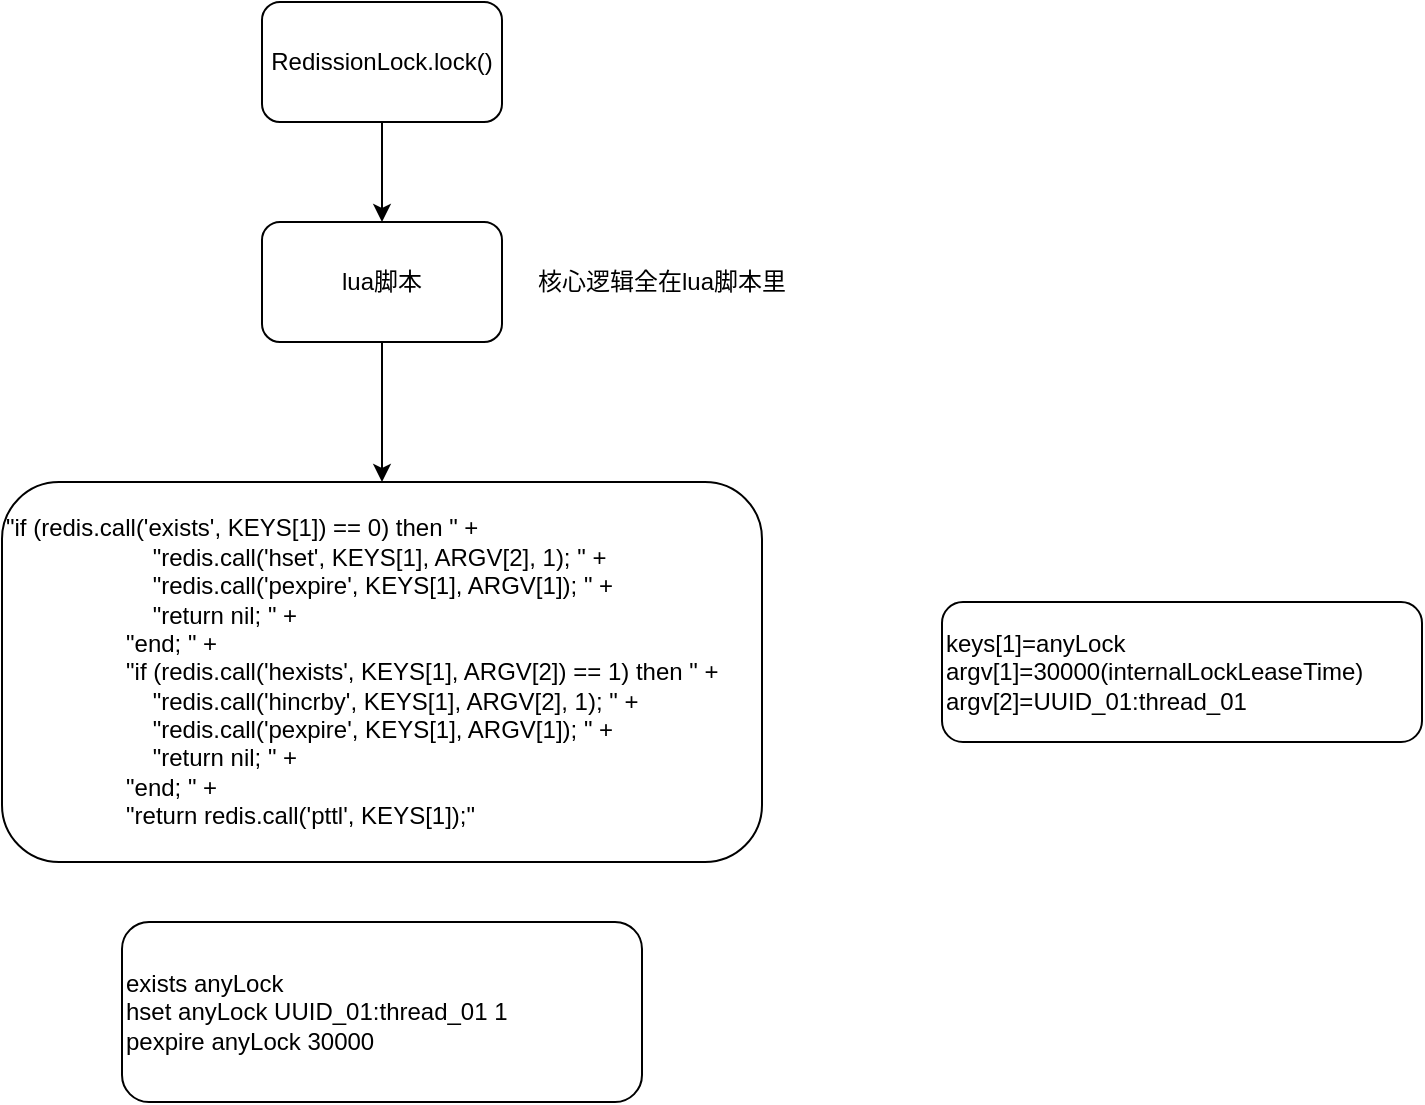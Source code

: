 <mxfile version="12.2.0" type="github" pages="1">
  <diagram id="KCdoyD0Rbv-wsVa_FZfM" name="第 1 页">
    <mxGraphModel dx="1422" dy="762" grid="1" gridSize="10" guides="1" tooltips="1" connect="1" arrows="1" fold="1" page="1" pageScale="1" pageWidth="827" pageHeight="1169" math="0" shadow="0">
      <root>
        <mxCell id="0"/>
        <mxCell id="1" parent="0"/>
        <mxCell id="EdpGuVGGY4_nnbL_nJ0O-4" style="edgeStyle=orthogonalEdgeStyle;rounded=0;orthogonalLoop=1;jettySize=auto;html=1;entryX=0.5;entryY=0;entryDx=0;entryDy=0;" edge="1" parent="1" source="EdpGuVGGY4_nnbL_nJ0O-1" target="EdpGuVGGY4_nnbL_nJ0O-2">
          <mxGeometry relative="1" as="geometry"/>
        </mxCell>
        <mxCell id="EdpGuVGGY4_nnbL_nJ0O-1" value="RedissionLock.lock()" style="rounded=1;whiteSpace=wrap;html=1;" vertex="1" parent="1">
          <mxGeometry x="200" y="40" width="120" height="60" as="geometry"/>
        </mxCell>
        <mxCell id="EdpGuVGGY4_nnbL_nJ0O-5" style="edgeStyle=orthogonalEdgeStyle;rounded=0;orthogonalLoop=1;jettySize=auto;html=1;" edge="1" parent="1" source="EdpGuVGGY4_nnbL_nJ0O-2" target="EdpGuVGGY4_nnbL_nJ0O-3">
          <mxGeometry relative="1" as="geometry"/>
        </mxCell>
        <mxCell id="EdpGuVGGY4_nnbL_nJ0O-2" value="lua脚本" style="rounded=1;whiteSpace=wrap;html=1;" vertex="1" parent="1">
          <mxGeometry x="200" y="150" width="120" height="60" as="geometry"/>
        </mxCell>
        <mxCell id="EdpGuVGGY4_nnbL_nJ0O-3" value="&lt;div&gt;&quot;if (redis.call(&#39;exists&#39;, KEYS[1]) == 0) then &quot; +&lt;/div&gt;&lt;div&gt;&amp;nbsp; &amp;nbsp; &amp;nbsp; &amp;nbsp; &amp;nbsp; &amp;nbsp; &amp;nbsp; &amp;nbsp; &amp;nbsp; &amp;nbsp; &amp;nbsp; &quot;redis.call(&#39;hset&#39;, KEYS[1], ARGV[2], 1); &quot; +&lt;/div&gt;&lt;div&gt;&amp;nbsp; &amp;nbsp; &amp;nbsp; &amp;nbsp; &amp;nbsp; &amp;nbsp; &amp;nbsp; &amp;nbsp; &amp;nbsp; &amp;nbsp; &amp;nbsp; &quot;redis.call(&#39;pexpire&#39;, KEYS[1], ARGV[1]); &quot; +&lt;/div&gt;&lt;div&gt;&amp;nbsp; &amp;nbsp; &amp;nbsp; &amp;nbsp; &amp;nbsp; &amp;nbsp; &amp;nbsp; &amp;nbsp; &amp;nbsp; &amp;nbsp; &amp;nbsp; &quot;return nil; &quot; +&lt;/div&gt;&lt;div&gt;&amp;nbsp; &amp;nbsp; &amp;nbsp; &amp;nbsp; &amp;nbsp; &amp;nbsp; &amp;nbsp; &amp;nbsp; &amp;nbsp; &quot;end; &quot; +&lt;/div&gt;&lt;div&gt;&amp;nbsp; &amp;nbsp; &amp;nbsp; &amp;nbsp; &amp;nbsp; &amp;nbsp; &amp;nbsp; &amp;nbsp; &amp;nbsp; &quot;if (redis.call(&#39;hexists&#39;, KEYS[1], ARGV[2]) == 1) then &quot; +&lt;/div&gt;&lt;div&gt;&amp;nbsp; &amp;nbsp; &amp;nbsp; &amp;nbsp; &amp;nbsp; &amp;nbsp; &amp;nbsp; &amp;nbsp; &amp;nbsp; &amp;nbsp; &amp;nbsp; &quot;redis.call(&#39;hincrby&#39;, KEYS[1], ARGV[2], 1); &quot; +&lt;/div&gt;&lt;div&gt;&amp;nbsp; &amp;nbsp; &amp;nbsp; &amp;nbsp; &amp;nbsp; &amp;nbsp; &amp;nbsp; &amp;nbsp; &amp;nbsp; &amp;nbsp; &amp;nbsp; &quot;redis.call(&#39;pexpire&#39;, KEYS[1], ARGV[1]); &quot; +&lt;/div&gt;&lt;div&gt;&amp;nbsp; &amp;nbsp; &amp;nbsp; &amp;nbsp; &amp;nbsp; &amp;nbsp; &amp;nbsp; &amp;nbsp; &amp;nbsp; &amp;nbsp; &amp;nbsp; &quot;return nil; &quot; +&lt;/div&gt;&lt;div&gt;&amp;nbsp; &amp;nbsp; &amp;nbsp; &amp;nbsp; &amp;nbsp; &amp;nbsp; &amp;nbsp; &amp;nbsp; &amp;nbsp; &quot;end; &quot; +&lt;/div&gt;&lt;div&gt;&amp;nbsp; &amp;nbsp; &amp;nbsp; &amp;nbsp; &amp;nbsp; &amp;nbsp; &amp;nbsp; &amp;nbsp; &amp;nbsp; &quot;return redis.call(&#39;pttl&#39;, KEYS[1]);&quot;&lt;/div&gt;" style="rounded=1;whiteSpace=wrap;html=1;align=left;" vertex="1" parent="1">
          <mxGeometry x="70" y="280" width="380" height="190" as="geometry"/>
        </mxCell>
        <mxCell id="EdpGuVGGY4_nnbL_nJ0O-6" value="keys[1]=anyLock&lt;br&gt;argv[1]=30000(internalLockLeaseTime)&lt;br&gt;argv[2]=UUID_01:thread_01" style="rounded=1;whiteSpace=wrap;html=1;align=left;" vertex="1" parent="1">
          <mxGeometry x="540" y="340" width="240" height="70" as="geometry"/>
        </mxCell>
        <mxCell id="EdpGuVGGY4_nnbL_nJ0O-7" value="exists anyLock&lt;br&gt;hset anyLock UUID_01:thread_01 1&lt;br&gt;pexpire anyLock 30000" style="rounded=1;whiteSpace=wrap;html=1;align=left;" vertex="1" parent="1">
          <mxGeometry x="130" y="500" width="260" height="90" as="geometry"/>
        </mxCell>
        <mxCell id="EdpGuVGGY4_nnbL_nJ0O-8" value="核心逻辑全在lua脚本里" style="text;html=1;strokeColor=none;fillColor=none;align=center;verticalAlign=middle;whiteSpace=wrap;rounded=0;" vertex="1" parent="1">
          <mxGeometry x="320" y="175" width="160" height="10" as="geometry"/>
        </mxCell>
      </root>
    </mxGraphModel>
  </diagram>
</mxfile>
